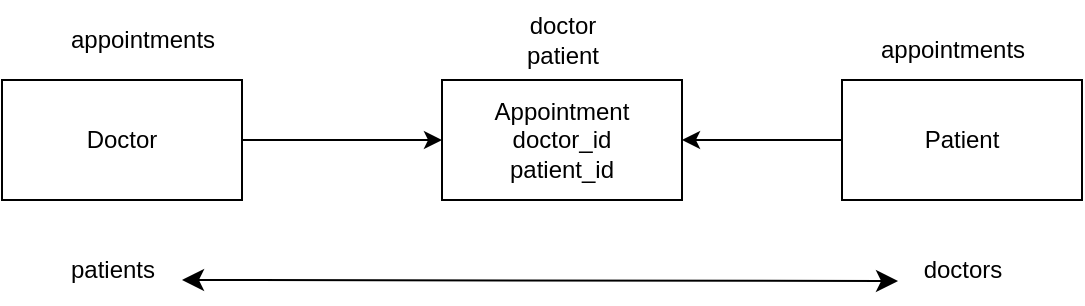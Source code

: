 <mxfile>
    <diagram id="NUNGX9uhDvYI32sXmKMH" name="Page-1">
        <mxGraphModel dx="501" dy="344" grid="1" gridSize="10" guides="1" tooltips="1" connect="1" arrows="1" fold="1" page="1" pageScale="1" pageWidth="850" pageHeight="1100" math="0" shadow="0">
            <root>
                <mxCell id="0"/>
                <mxCell id="1" parent="0"/>
                <mxCell id="5" style="edgeStyle=none;html=1;entryX=0;entryY=0.5;entryDx=0;entryDy=0;" parent="1" source="2" target="3" edge="1">
                    <mxGeometry relative="1" as="geometry"/>
                </mxCell>
                <mxCell id="2" value="Doctor" style="whiteSpace=wrap;html=1;" parent="1" vertex="1">
                    <mxGeometry y="200" width="120" height="60" as="geometry"/>
                </mxCell>
                <mxCell id="3" value="Appointment&lt;br&gt;doctor_id&lt;br&gt;patient_id" style="whiteSpace=wrap;html=1;" parent="1" vertex="1">
                    <mxGeometry x="220" y="200" width="120" height="60" as="geometry"/>
                </mxCell>
                <mxCell id="6" style="edgeStyle=none;html=1;entryX=1;entryY=0.5;entryDx=0;entryDy=0;" parent="1" source="4" target="3" edge="1">
                    <mxGeometry relative="1" as="geometry"/>
                </mxCell>
                <mxCell id="4" value="Patient" style="whiteSpace=wrap;html=1;" parent="1" vertex="1">
                    <mxGeometry x="420" y="200" width="120" height="60" as="geometry"/>
                </mxCell>
                <mxCell id="7" value="doctor&lt;br&gt;patient" style="text;html=1;align=center;verticalAlign=middle;resizable=0;points=[];autosize=1;strokeColor=none;fillColor=none;" vertex="1" parent="1">
                    <mxGeometry x="250" y="160" width="60" height="40" as="geometry"/>
                </mxCell>
                <mxCell id="8" value="appointments" style="text;html=1;align=center;verticalAlign=middle;resizable=0;points=[];autosize=1;strokeColor=none;fillColor=none;" vertex="1" parent="1">
                    <mxGeometry x="425" y="170" width="100" height="30" as="geometry"/>
                </mxCell>
                <mxCell id="9" value="appointments" style="text;html=1;align=center;verticalAlign=middle;resizable=0;points=[];autosize=1;strokeColor=none;fillColor=none;" vertex="1" parent="1">
                    <mxGeometry x="20" y="165" width="100" height="30" as="geometry"/>
                </mxCell>
                <mxCell id="10" value="patients" style="text;html=1;align=center;verticalAlign=middle;resizable=0;points=[];autosize=1;strokeColor=none;fillColor=none;" vertex="1" parent="1">
                    <mxGeometry x="20" y="280" width="70" height="30" as="geometry"/>
                </mxCell>
                <mxCell id="11" value="doctors" style="text;html=1;align=center;verticalAlign=middle;resizable=0;points=[];autosize=1;strokeColor=none;fillColor=none;" vertex="1" parent="1">
                    <mxGeometry x="450" y="280" width="60" height="30" as="geometry"/>
                </mxCell>
                <mxCell id="12" value="" style="edgeStyle=none;orthogonalLoop=1;jettySize=auto;html=1;endArrow=classic;startArrow=classic;endSize=8;startSize=8;exitX=1;exitY=0.667;exitDx=0;exitDy=0;exitPerimeter=0;entryX=-0.033;entryY=0.683;entryDx=0;entryDy=0;entryPerimeter=0;" edge="1" parent="1" source="10" target="11">
                    <mxGeometry width="100" relative="1" as="geometry">
                        <mxPoint x="190" y="300" as="sourcePoint"/>
                        <mxPoint x="290" y="300" as="targetPoint"/>
                        <Array as="points"/>
                    </mxGeometry>
                </mxCell>
            </root>
        </mxGraphModel>
    </diagram>
</mxfile>